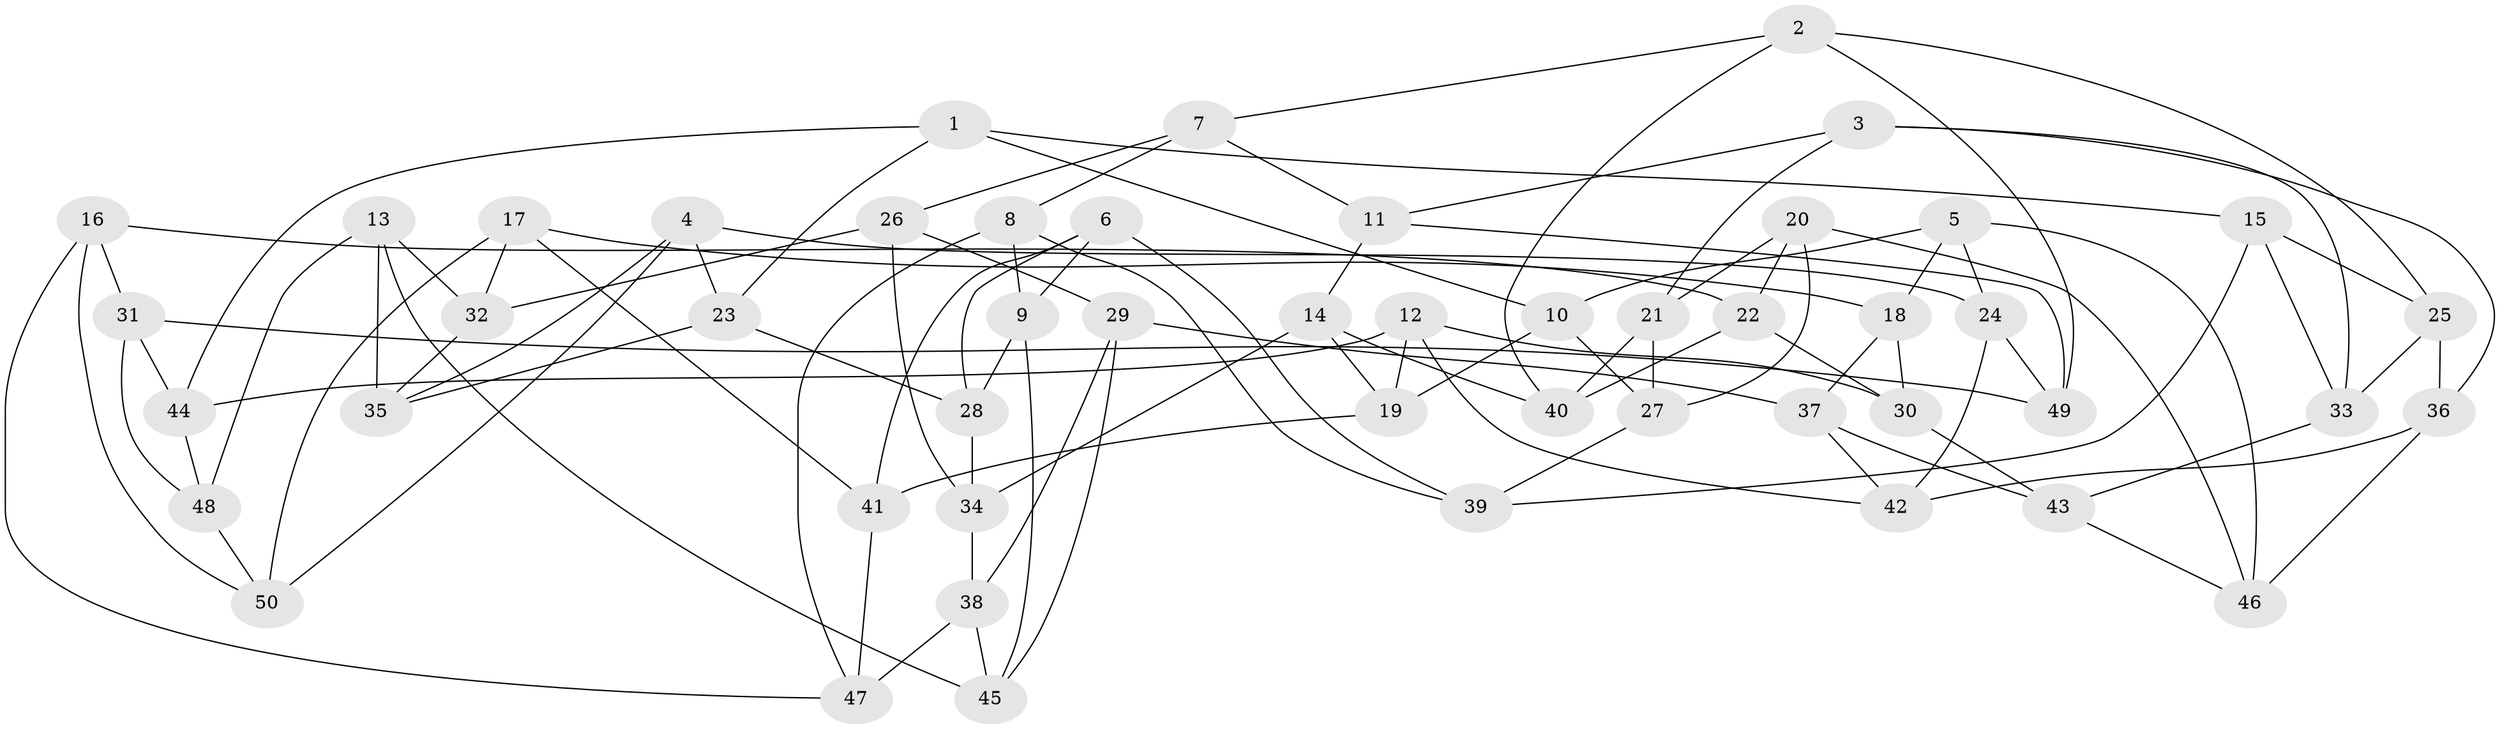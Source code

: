 // coarse degree distribution, {4: 0.3103448275862069, 5: 0.3793103448275862, 6: 0.27586206896551724, 3: 0.034482758620689655}
// Generated by graph-tools (version 1.1) at 2025/52/02/27/25 19:52:32]
// undirected, 50 vertices, 100 edges
graph export_dot {
graph [start="1"]
  node [color=gray90,style=filled];
  1;
  2;
  3;
  4;
  5;
  6;
  7;
  8;
  9;
  10;
  11;
  12;
  13;
  14;
  15;
  16;
  17;
  18;
  19;
  20;
  21;
  22;
  23;
  24;
  25;
  26;
  27;
  28;
  29;
  30;
  31;
  32;
  33;
  34;
  35;
  36;
  37;
  38;
  39;
  40;
  41;
  42;
  43;
  44;
  45;
  46;
  47;
  48;
  49;
  50;
  1 -- 10;
  1 -- 44;
  1 -- 15;
  1 -- 23;
  2 -- 40;
  2 -- 25;
  2 -- 49;
  2 -- 7;
  3 -- 11;
  3 -- 21;
  3 -- 33;
  3 -- 36;
  4 -- 24;
  4 -- 35;
  4 -- 50;
  4 -- 23;
  5 -- 18;
  5 -- 10;
  5 -- 24;
  5 -- 46;
  6 -- 9;
  6 -- 39;
  6 -- 41;
  6 -- 28;
  7 -- 11;
  7 -- 26;
  7 -- 8;
  8 -- 39;
  8 -- 47;
  8 -- 9;
  9 -- 45;
  9 -- 28;
  10 -- 27;
  10 -- 19;
  11 -- 49;
  11 -- 14;
  12 -- 42;
  12 -- 30;
  12 -- 44;
  12 -- 19;
  13 -- 32;
  13 -- 35;
  13 -- 45;
  13 -- 48;
  14 -- 40;
  14 -- 34;
  14 -- 19;
  15 -- 39;
  15 -- 33;
  15 -- 25;
  16 -- 22;
  16 -- 31;
  16 -- 47;
  16 -- 50;
  17 -- 32;
  17 -- 18;
  17 -- 50;
  17 -- 41;
  18 -- 30;
  18 -- 37;
  19 -- 41;
  20 -- 27;
  20 -- 21;
  20 -- 22;
  20 -- 46;
  21 -- 40;
  21 -- 27;
  22 -- 40;
  22 -- 30;
  23 -- 35;
  23 -- 28;
  24 -- 42;
  24 -- 49;
  25 -- 33;
  25 -- 36;
  26 -- 34;
  26 -- 32;
  26 -- 29;
  27 -- 39;
  28 -- 34;
  29 -- 38;
  29 -- 37;
  29 -- 45;
  30 -- 43;
  31 -- 44;
  31 -- 49;
  31 -- 48;
  32 -- 35;
  33 -- 43;
  34 -- 38;
  36 -- 42;
  36 -- 46;
  37 -- 43;
  37 -- 42;
  38 -- 47;
  38 -- 45;
  41 -- 47;
  43 -- 46;
  44 -- 48;
  48 -- 50;
}
